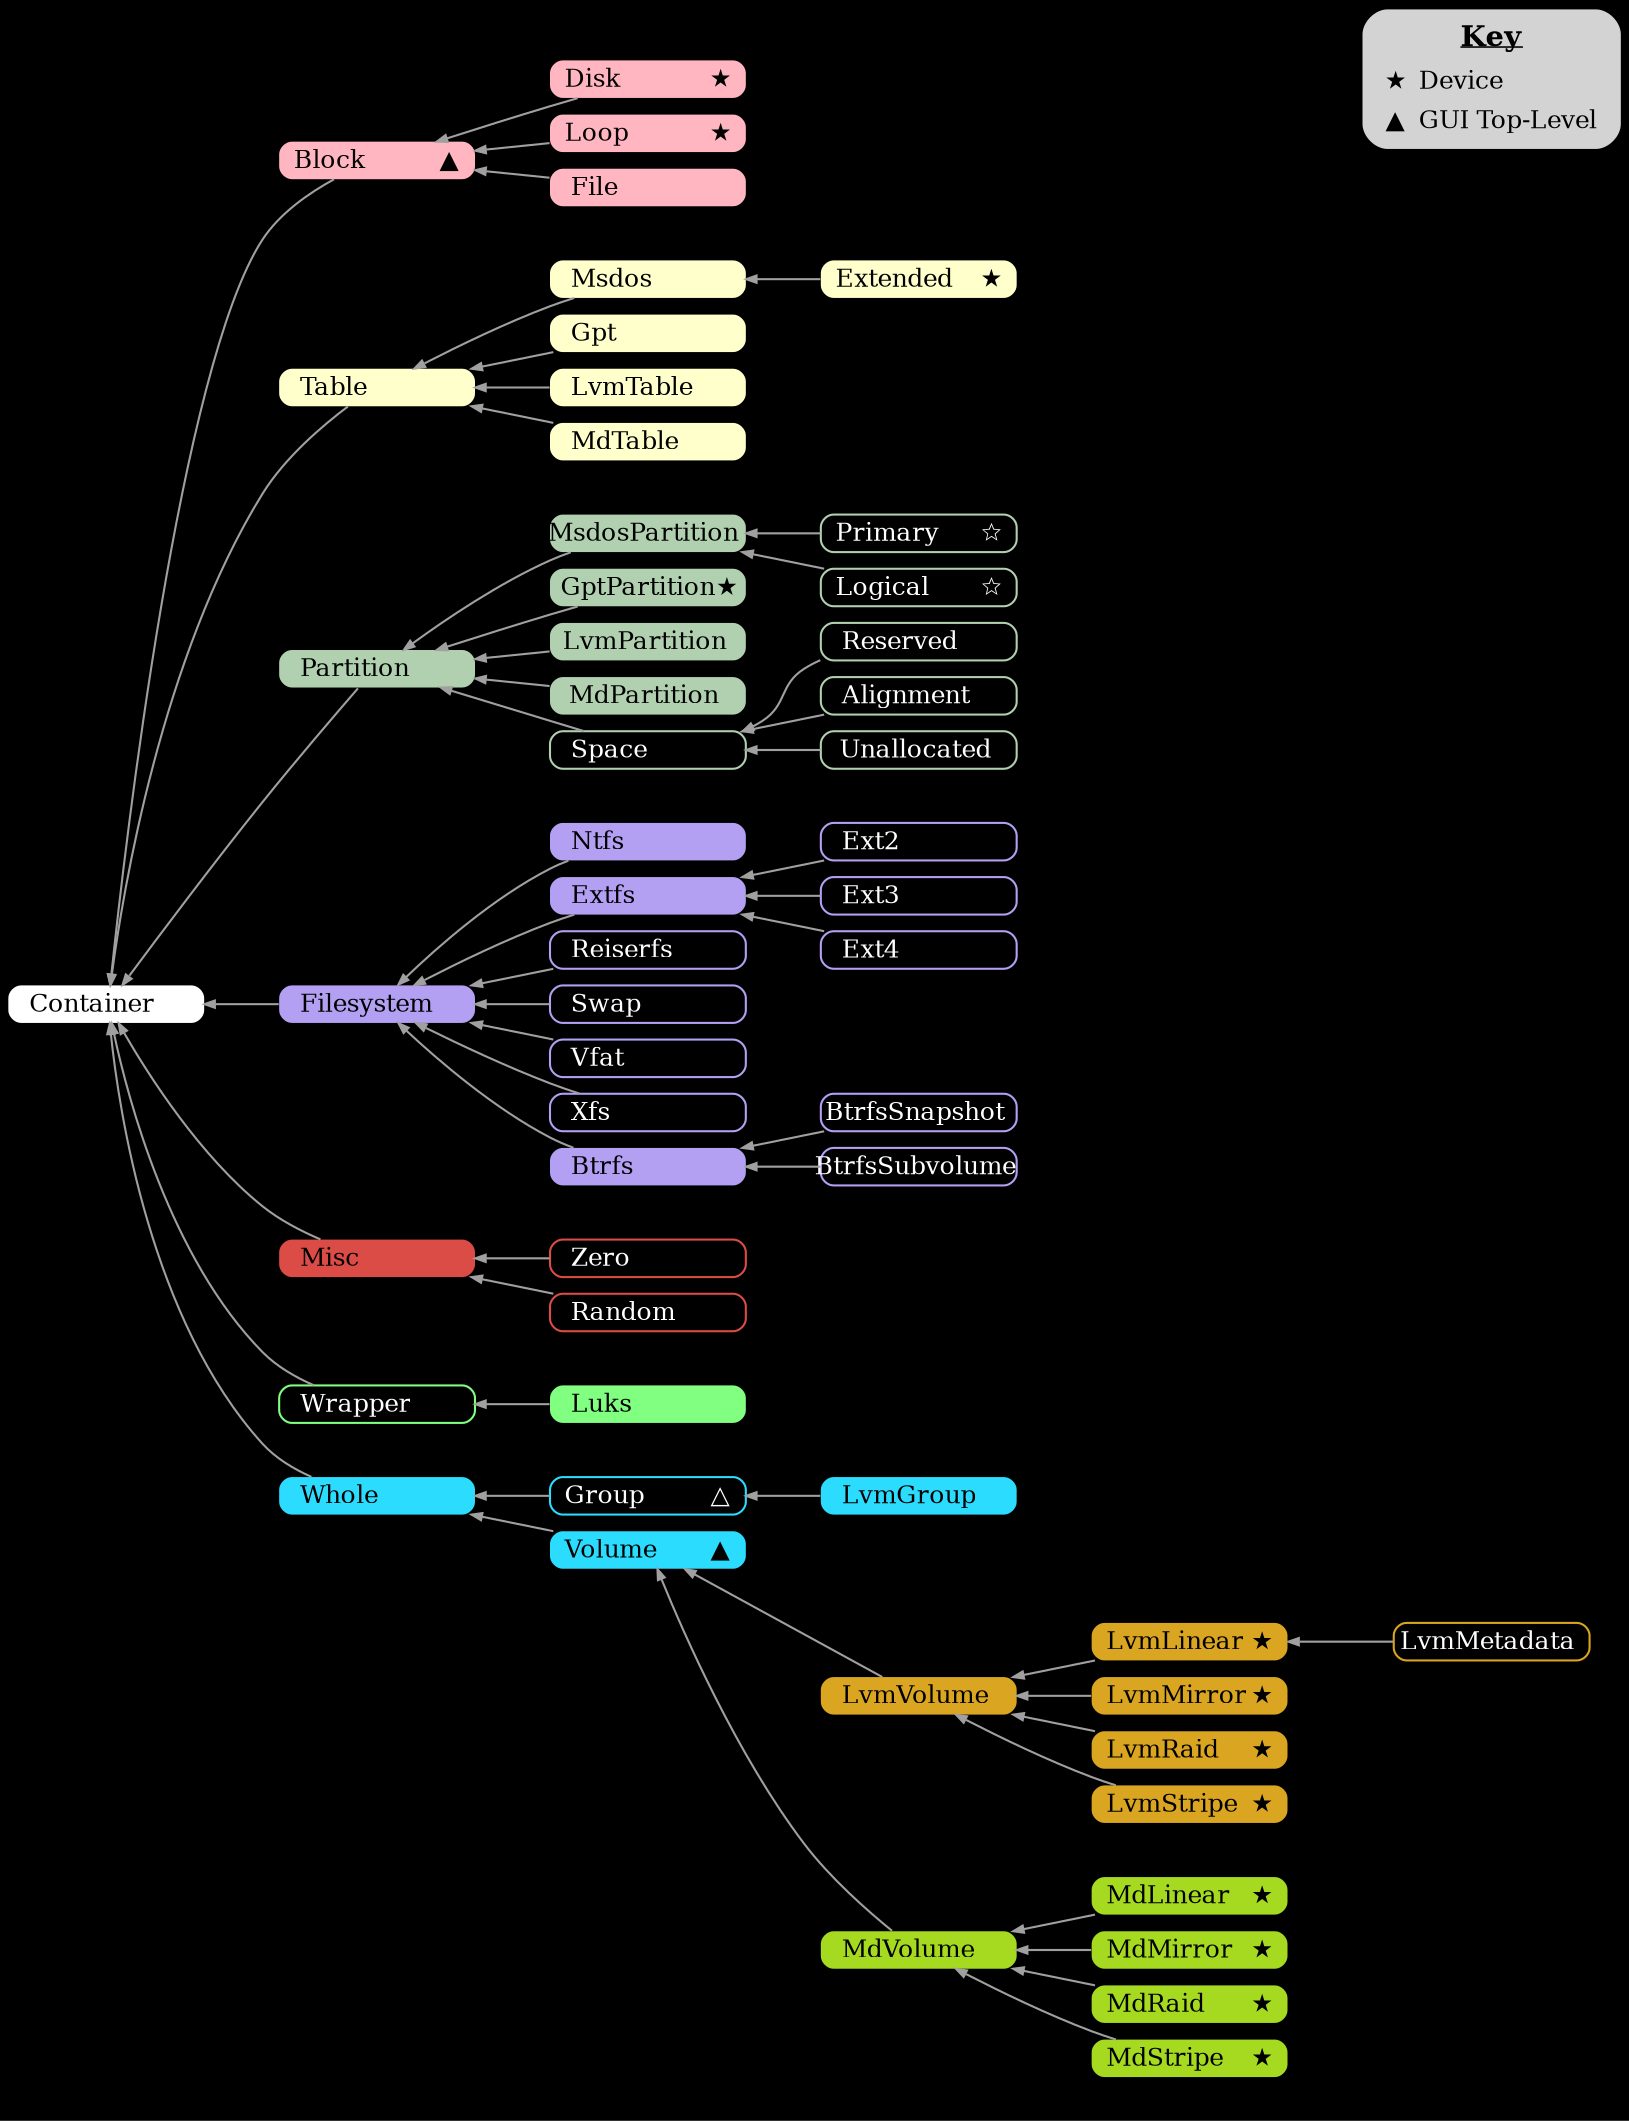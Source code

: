 digraph G
{
	graph [
		rankdir="RL"
		bgcolor="black"
		color="white"
		nodesep="0.1"
		ranksep="0.5"
	];

	node [
		shape="Mrecord"
		fontsize="12"
		style="filled"
		width="1.3"
		height="0.25"
		fixedsize="true"
		penwidth="0.0"
	];

	edge [
		penwidth="1.0"
		color="#A0A0A0"
		arrowsize="0.5"
	];

	Key [ fixedsize=false label=<
	      <table border="0" cellspacing="0" cellpadding="3">
		<tr><td colspan="2"><font point-size="14"><b><u>Key</u></b></font></td></tr>
		<tr><td>★</td><td align="left">Device</td></tr>
		<tr><td>▲</td><td align="left">GUI Top-Level</td></tr>
	      </table> > ]

	Container      [ fillcolor="#FFFFFF"                                    label=< <table border="0" cellspacing="0" cellpadding="0"> <tr><td width="70" align="left">Container</td><td>&nbsp;</td></tr> </table> > ]

	Block          [ fillcolor="#FFB6C1"                                    label=< <table border="0" cellspacing="0" cellpadding="0"> <tr><td width="70" align="left">Block</td><td>▲</td></tr> </table> > ]
	Disk           [ fillcolor="#FFB6C1"                                    label=< <table border="0" cellspacing="0" cellpadding="0"> <tr><td width="70" align="left">Disk</td><td>★</td></tr> </table> > ]
	Loop           [ fillcolor="#FFB6C1"                                    label=< <table border="0" cellspacing="0" cellpadding="0"> <tr><td width="70" align="left">Loop</td><td>★</td></tr> </table> > ]
	File           [ fillcolor="#FFB6C1"                                    label=< <table border="0" cellspacing="0" cellpadding="0"> <tr><td width="70" align="left">File</td><td>&nbsp;</td></tr> </table> > ]

	Table          [ fillcolor="#FFFFCC"                                    label=< <table border="0" cellspacing="0" cellpadding="0"> <tr><td width="70" align="left">Table</td><td>&nbsp;</td></tr> </table> > ]
	Msdos          [ fillcolor="#FFFFCC"                                    label=< <table border="0" cellspacing="0" cellpadding="0"> <tr><td width="70" align="left">Msdos</td><td>&nbsp;</td></tr> </table> > ]
	Extended       [ fillcolor="#FFFFCC"                                    label=< <table border="0" cellspacing="0" cellpadding="0"> <tr><td width="70" align="left">Extended</td><td>★</td></tr> </table> > ]
	Gpt            [ fillcolor="#FFFFCC"                                    label=< <table border="0" cellspacing="0" cellpadding="0"> <tr><td width="70" align="left">Gpt</td><td>&nbsp;</td></tr> </table> > ]
	LvmTable       [ fillcolor="#FFFFCC"                                    label=< <table border="0" cellspacing="0" cellpadding="0"> <tr><td width="70" align="left">LvmTable</td><td>&nbsp;</td></tr> </table> > ]
	MdTable        [ fillcolor="#FFFFCC"                                    label=< <table border="0" cellspacing="0" cellpadding="0"> <tr><td width="70" align="left">MdTable</td><td>&nbsp;</td></tr> </table> > ]

	Partition      [ fillcolor="#B0D0B0"                                    label=< <table border="0" cellspacing="0" cellpadding="0"> <tr><td width="70" align="left">Partition</td><td>&nbsp;</td></tr> </table> > ]
	MsdosPartition [ fillcolor="#B0D0B0"                                    label=< <table border="0" cellspacing="0" cellpadding="0"> <tr><td width="70" align="left">MsdosPartition</td><td>&nbsp;</td></tr> </table> > ]
	Primary        [ color="#B0D0B0" fontcolor=white style=solid penwidth=1 label=< <table border="0" cellspacing="0" cellpadding="0"> <tr><td width="70" align="left">Primary</td><td>☆</td></tr> </table> > ]
	Logical        [ color="#B0D0B0" fontcolor=white style=solid penwidth=1 label=< <table border="0" cellspacing="0" cellpadding="0"> <tr><td width="70" align="left">Logical</td><td>☆</td></tr> </table> > ]

	GptPartition   [ fillcolor="#B0D0B0"                                    label=< <table border="0" cellspacing="0" cellpadding="0"> <tr><td width="70" align="left">GptPartition</td><td>★</td></tr> </table> > ]
	LvmPartition   [ fillcolor="#B0D0B0"                                    label=< <table border="0" cellspacing="0" cellpadding="0"> <tr><td width="70" align="left">LvmPartition</td><td>&nbsp;</td></tr> </table> > ]
	MdPartition    [ fillcolor="#B0D0B0"                                    label=< <table border="0" cellspacing="0" cellpadding="0"> <tr><td width="70" align="left">MdPartition</td><td>&nbsp;</td></tr> </table> > ]

	Space          [ color="#B0D0B0" fontcolor=white style=solid penwidth=1 label=< <table border="0" cellspacing="0" cellpadding="0"> <tr><td width="70" align="left">Space</td><td>&nbsp;</td></tr> </table> > ]
	Reserved       [ color="#B0D0B0" fontcolor=white style=solid penwidth=1 label=< <table border="0" cellspacing="0" cellpadding="0"> <tr><td width="70" align="left">Reserved</td><td>&nbsp;</td></tr> </table> > ]
	Alignment      [ color="#B0D0B0" fontcolor=white style=solid penwidth=1 label=< <table border="0" cellspacing="0" cellpadding="0"> <tr><td width="70" align="left">Alignment</td><td>&nbsp;</td></tr> </table> > ]
	Unallocated    [ color="#B0D0B0" fontcolor=white style=solid penwidth=1 label=< <table border="0" cellspacing="0" cellpadding="0"> <tr><td width="70" align="left">Unallocated</td><td>&nbsp;</td></tr> </table> > ]

	Filesystem     [ fillcolor="#B4A0F3"                                    label=< <table border="0" cellspacing="0" cellpadding="0"> <tr><td width="70" align="left">Filesystem</td><td>&nbsp;</td></tr> </table> > ]
	Extfs          [ fillcolor="#B4A0F3"                                    label=< <table border="0" cellspacing="0" cellpadding="0"> <tr><td width="70" align="left">Extfs</td><td>&nbsp;</td></tr> </table> > ]
	Btrfs          [ fillcolor="#B4A0F3"                                    label=< <table border="0" cellspacing="0" cellpadding="0"> <tr><td width="70" align="left">Btrfs</td><td>&nbsp;</td></tr> </table> > ]
	Ntfs           [ fillcolor="#B4A0F3"                                    label=< <table border="0" cellspacing="0" cellpadding="0"> <tr><td width="70" align="left">Ntfs</td><td>&nbsp;</td></tr> </table> > ]

	Ext2           [ color="#B4A0F3" fontcolor=white style=solid penwidth=1 label=< <table border="0" cellspacing="0" cellpadding="0"> <tr><td width="70" align="left">Ext2</td><td>&nbsp;</td></tr> </table> > ]
	Ext3           [ color="#B4A0F3" fontcolor=white style=solid penwidth=1 label=< <table border="0" cellspacing="0" cellpadding="0"> <tr><td width="70" align="left">Ext3</td><td>&nbsp;</td></tr> </table> > ]
	Ext4           [ color="#B4A0F3" fontcolor=white style=solid penwidth=1 label=< <table border="0" cellspacing="0" cellpadding="0"> <tr><td width="70" align="left">Ext4</td><td>&nbsp;</td></tr> </table> > ]

	Reiserfs       [ color="#B4A0F3" fontcolor=white style=solid penwidth=1 label=< <table border="0" cellspacing="0" cellpadding="0"> <tr><td width="70" align="left">Reiserfs</td><td>&nbsp;</td></tr> </table> > ]
	Swap           [ color="#B4A0F3" fontcolor=white style=solid penwidth=1 label=< <table border="0" cellspacing="0" cellpadding="0"> <tr><td width="70" align="left">Swap</td><td>&nbsp;</td></tr> </table> > ]
	Vfat           [ color="#B4A0F3" fontcolor=white style=solid penwidth=1 label=< <table border="0" cellspacing="0" cellpadding="0"> <tr><td width="70" align="left">Vfat</td><td>&nbsp;</td></tr> </table> > ]
	Xfs            [ color="#B4A0F3" fontcolor=white style=solid penwidth=1 label=< <table border="0" cellspacing="0" cellpadding="0"> <tr><td width="70" align="left">Xfs</td><td>&nbsp;</td></tr> </table> > ]

	BtrfsSnapshot  [ color="#B4A0F3" fontcolor=white style=solid penwidth=1 label=< <table border="0" cellspacing="0" cellpadding="0"> <tr><td width="70" align="left">BtrfsSnapshot</td><td>&nbsp;</td></tr> </table> > ]
	BtrfsSubvolume [ color="#B4A0F3" fontcolor=white style=solid penwidth=1 label=< <table border="0" cellspacing="0" cellpadding="0"> <tr><td width="70" align="left">BtrfsSubvolume</td><td>&nbsp;</td></tr> </table> > ]

	Misc           [ fillcolor="#DC4C46"                                    label=< <table border="0" cellspacing="0" cellpadding="0"> <tr><td width="70" align="left">Misc</td><td>&nbsp;</td></tr> </table> > ]

	Zero           [ color="#DC4C46" fontcolor=white style=solid penwidth=1 label=< <table border="0" cellspacing="0" cellpadding="0"> <tr><td width="70" align="left">Zero</td><td>&nbsp;</td></tr> </table> > ]
	Random         [ color="#DC4C46" fontcolor=white style=solid penwidth=1 label=< <table border="0" cellspacing="0" cellpadding="0"> <tr><td width="70" align="left">Random</td><td>&nbsp;</td></tr> </table> > ]

	Wrapper        [ color="#80FF80" fontcolor=white style=solid penwidth=1 label=< <table border="0" cellspacing="0" cellpadding="0"> <tr><td width="70" align="left">Wrapper</td><td>&nbsp;</td></tr> </table> > ]

	Luks           [ fillcolor="#80FF80"                                    label=< <table border="0" cellspacing="0" cellpadding="0"> <tr><td width="70" align="left">Luks</td><td>&nbsp;</td></tr> </table> > ]

	Volume         [ fillcolor="#2BDCFF"                                    label=< <table border="0" cellspacing="0" cellpadding="0"> <tr><td width="70" align="left">Volume</td><td>▲</td></tr> </table> > ]
	Whole          [ fillcolor="#2BDCFF"                                    label=< <table border="0" cellspacing="0" cellpadding="0"> <tr><td width="70" align="left">Whole</td><td>&nbsp;</td></tr> </table> > ]
	Group          [ color="#2BDCFF" fontcolor=white style=solid penwidth=1 label=< <table border="0" cellspacing="0" cellpadding="0"> <tr><td width="70" align="left">Group</td><td>△</td></tr> </table> > ]
	LvmGroup       [ fillcolor="#2BDCFF"                                    label=< <table border="0" cellspacing="0" cellpadding="0"> <tr><td width="70" align="left">LvmGroup</td><td>&nbsp;</td></tr> </table> > ]

	LvmLinear      [ fillcolor="#DAA520"                                    label=< <table border="0" cellspacing="0" cellpadding="0"> <tr><td width="70" align="left">LvmLinear</td><td>★</td></tr> </table> > ]
	LvmMirror      [ fillcolor="#DAA520"                                    label=< <table border="0" cellspacing="0" cellpadding="0"> <tr><td width="70" align="left">LvmMirror</td><td>★</td></tr> </table> > ]
	LvmRaid        [ fillcolor="#DAA520"                                    label=< <table border="0" cellspacing="0" cellpadding="0"> <tr><td width="70" align="left">LvmRaid</td><td>★</td></tr> </table> > ]
	LvmStripe      [ fillcolor="#DAA520"                                    label=< <table border="0" cellspacing="0" cellpadding="0"> <tr><td width="70" align="left">LvmStripe</td><td>★</td></tr> </table> > ]
	LvmVolume      [ fillcolor="#DAA520"                                    label=< <table border="0" cellspacing="0" cellpadding="0"> <tr><td width="70" align="left">LvmVolume</td><td>&nbsp;</td></tr> </table> > ]

	LvmMetadata    [ color="#DAA520" fontcolor=white style=solid penwidth=1 label=< <table border="0" cellspacing="0" cellpadding="0"> <tr><td width="70" align="left">LvmMetadata</td><td>&nbsp;</td></tr> </table> > ]

	MdLinear       [ fillcolor="#A5DA20"                                    label=< <table border="0" cellspacing="0" cellpadding="0"> <tr><td width="70" align="left">MdLinear</td><td>★</td></tr> </table> > ]
	MdMirror       [ fillcolor="#A5DA20"                                    label=< <table border="0" cellspacing="0" cellpadding="0"> <tr><td width="70" align="left">MdMirror</td><td>★</td></tr> </table> > ]
	MdRaid         [ fillcolor="#A5DA20"                                    label=< <table border="0" cellspacing="0" cellpadding="0"> <tr><td width="70" align="left">MdRaid</td><td>★</td></tr> </table> > ]
	MdStripe       [ fillcolor="#A5DA20"                                    label=< <table border="0" cellspacing="0" cellpadding="0"> <tr><td width="70" align="left">MdStripe</td><td>★</td></tr> </table> > ]
	MdVolume       [ fillcolor="#A5DA20"                                    label=< <table border="0" cellspacing="0" cellpadding="0"> <tr><td width="70" align="left">MdVolume</td><td>&nbsp;</td></tr> </table> > ]

	Block      -> Container;
	Filesystem -> Container;
	Misc       -> Container;
	Partition  -> Container;
	Table      -> Container;
	Whole      -> Container;
	Wrapper    -> Container;

	LvmVolume  -> Volume;
	MdVolume   -> Volume;

	subgraph cluster_1 {
		color=transparent;

		Extended             -> Msdos;

		Gpt                  -> Table;
		LvmTable             -> Table;
		MdTable              -> Table;
		Msdos                -> Table;
	}

	subgraph cluster_2 {
		color=transparent;

		Btrfs                -> Filesystem;
		Extfs                -> Filesystem;
		Ntfs                 -> Filesystem;
		Reiserfs             -> Filesystem;
		Swap                 -> Filesystem;
		Vfat                 -> Filesystem;
		Xfs                  -> Filesystem;

		Ext2                 -> Extfs;
		Ext3                 -> Extfs;
		Ext4                 -> Extfs;

		BtrfsSubvolume       -> Btrfs;
		BtrfsSnapshot        -> Btrfs;
	}

	subgraph cluster_3 {
		color=transparent;

		Zero                 -> Misc;
		Random               -> Misc;
	}

	subgraph cluster_4 {
		color=transparent;

		MsdosPartition       -> Partition;
		GptPartition         -> Partition;
		LvmPartition         -> Partition;
		MdPartition          -> Partition;

		Primary              -> MsdosPartition;
		Logical              -> MsdosPartition;

		Space                -> Partition;
		Reserved             -> Space;
		Alignment            -> Space;
		Unallocated          -> Space;

	}

	subgraph cluster_5 {
		color=transparent;

		LvmMetadata          -> LvmLinear;
		LvmLinear            -> LvmVolume;
		LvmMirror            -> LvmVolume;
		LvmRaid              -> LvmVolume;
		LvmStripe            -> LvmVolume;
	}

	subgraph cluster_6 {
		color=transparent;

		MdLinear             -> MdVolume;
		MdMirror             -> MdVolume;
		MdRaid               -> MdVolume;
		MdStripe             -> MdVolume;
	}

	subgraph cluster_7 {
		color=transparent;

		LvmGroup             -> Group;
		Group                -> Whole;
		Volume               -> Whole;
	}

	subgraph cluster_8 {
		color=transparent;

		Disk                 -> Block;
		Loop                 -> Block;
		File                 -> Block;
		Key                  -> Disk [style=invis];
	}

	subgraph cluster_9 {
		color=transparent;

		Luks                 -> Wrapper;
	}

	{ rank=same Key LvmMetadata }
}

